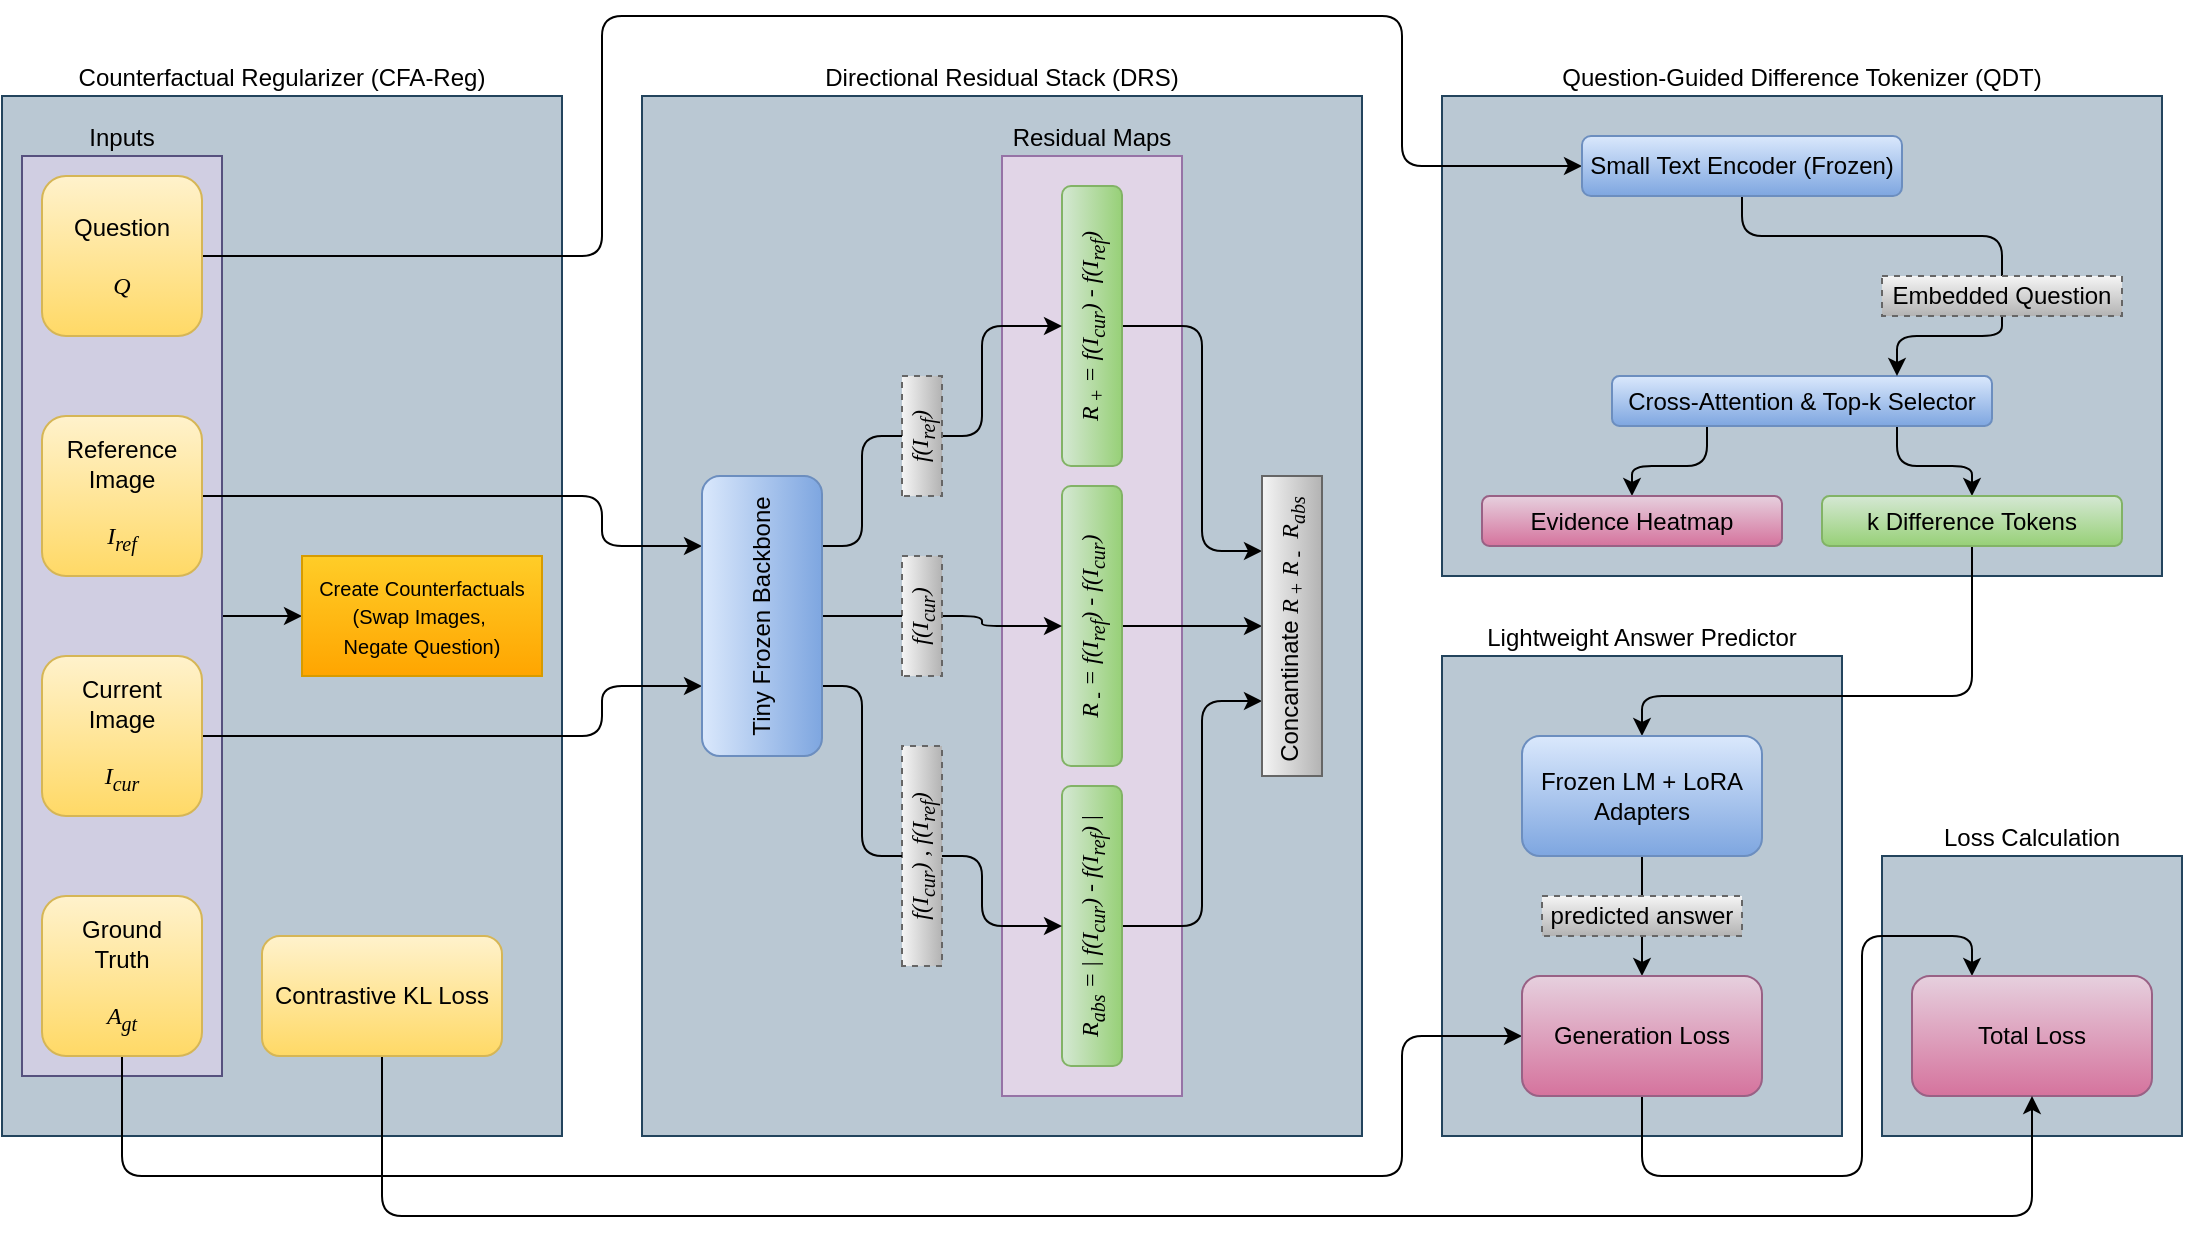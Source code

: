 <mxfile version="27.0.9">
  <diagram name="Page-1" id="IhhaLBLQSBjwVbS7s0RT">
    <mxGraphModel dx="1426" dy="859" grid="1" gridSize="10" guides="1" tooltips="1" connect="1" arrows="1" fold="1" page="1" pageScale="1" pageWidth="850" pageHeight="1100" math="0" shadow="0">
      <root>
        <mxCell id="0" />
        <mxCell id="1" parent="0" />
        <mxCell id="1LchieLg5e5cuJbHelYH-35" value="Question-Guided Difference Tokenizer (QDT)" style="rounded=0;whiteSpace=wrap;html=1;labelPosition=center;verticalLabelPosition=top;align=center;verticalAlign=bottom;fillColor=#bac8d3;strokeColor=#23445d;" parent="1" vertex="1">
          <mxGeometry x="720" y="80" width="360" height="240" as="geometry" />
        </mxCell>
        <mxCell id="1LchieLg5e5cuJbHelYH-63" value="Loss Calculation" style="rounded=0;whiteSpace=wrap;html=1;labelPosition=center;verticalLabelPosition=top;align=center;verticalAlign=bottom;fillColor=#bac8d3;strokeColor=#23445d;" parent="1" vertex="1">
          <mxGeometry x="940" y="460" width="150" height="140" as="geometry" />
        </mxCell>
        <mxCell id="1LchieLg5e5cuJbHelYH-59" value="Lightweight Answer Predictor" style="rounded=0;whiteSpace=wrap;html=1;labelPosition=center;verticalLabelPosition=top;align=center;verticalAlign=bottom;fillColor=#bac8d3;strokeColor=#23445d;" parent="1" vertex="1">
          <mxGeometry x="720" y="360" width="200" height="240" as="geometry" />
        </mxCell>
        <mxCell id="1LchieLg5e5cuJbHelYH-15" value="Directional Residual Stack (DRS)" style="rounded=0;whiteSpace=wrap;html=1;labelPosition=center;verticalLabelPosition=top;align=center;verticalAlign=bottom;fillColor=#bac8d3;strokeColor=#23445d;" parent="1" vertex="1">
          <mxGeometry x="320" y="80" width="360" height="520" as="geometry" />
        </mxCell>
        <mxCell id="1LchieLg5e5cuJbHelYH-29" value="Residual Maps" style="rounded=0;whiteSpace=wrap;html=1;labelPosition=center;verticalLabelPosition=top;align=center;verticalAlign=bottom;fillColor=#e1d5e7;strokeColor=#9673a6;" parent="1" vertex="1">
          <mxGeometry x="500" y="110" width="90" height="470" as="geometry" />
        </mxCell>
        <mxCell id="1LchieLg5e5cuJbHelYH-14" value="Counterfactual Regularizer (CFA-Reg)" style="rounded=0;whiteSpace=wrap;html=1;labelPosition=center;verticalLabelPosition=top;align=center;verticalAlign=bottom;fillColor=#bac8d3;strokeColor=#23445d;" parent="1" vertex="1">
          <mxGeometry y="80" width="280" height="520" as="geometry" />
        </mxCell>
        <mxCell id="1LchieLg5e5cuJbHelYH-11" style="edgeStyle=orthogonalEdgeStyle;rounded=0;orthogonalLoop=1;jettySize=auto;html=1;entryX=0;entryY=0.5;entryDx=0;entryDy=0;exitX=1;exitY=0.5;exitDx=0;exitDy=0;" parent="1" source="1LchieLg5e5cuJbHelYH-1" target="1LchieLg5e5cuJbHelYH-8" edge="1">
          <mxGeometry relative="1" as="geometry">
            <mxPoint x="280" y="380" as="sourcePoint" />
          </mxGeometry>
        </mxCell>
        <mxCell id="1LchieLg5e5cuJbHelYH-1" value="Inputs" style="rounded=0;whiteSpace=wrap;html=1;labelPosition=center;verticalLabelPosition=top;align=center;verticalAlign=bottom;fillColor=#d0cee2;strokeColor=#56517e;" parent="1" vertex="1">
          <mxGeometry x="10" y="110" width="100" height="460" as="geometry" />
        </mxCell>
        <mxCell id="1LchieLg5e5cuJbHelYH-72" style="edgeStyle=orthogonalEdgeStyle;rounded=1;orthogonalLoop=1;jettySize=auto;html=1;exitX=1;exitY=0.5;exitDx=0;exitDy=0;entryX=0;entryY=0.5;entryDx=0;entryDy=0;curved=0;" parent="1" source="1LchieLg5e5cuJbHelYH-4" target="1LchieLg5e5cuJbHelYH-40" edge="1">
          <mxGeometry relative="1" as="geometry">
            <Array as="points">
              <mxPoint x="300" y="160" />
              <mxPoint x="300" y="40" />
              <mxPoint x="700" y="40" />
              <mxPoint x="700" y="115" />
            </Array>
          </mxGeometry>
        </mxCell>
        <mxCell id="1LchieLg5e5cuJbHelYH-4" value="Question&lt;div&gt;&lt;br&gt;&lt;/div&gt;&lt;div&gt;&lt;font face=&quot;Cambria&quot;&gt;&lt;i&gt;Q&lt;/i&gt;&lt;/font&gt;&lt;/div&gt;" style="rounded=1;whiteSpace=wrap;html=1;fillColor=#fff2cc;gradientColor=#ffd966;strokeColor=#d6b656;" parent="1" vertex="1">
          <mxGeometry x="20" y="120" width="80" height="80" as="geometry" />
        </mxCell>
        <mxCell id="1LchieLg5e5cuJbHelYH-53" style="edgeStyle=orthogonalEdgeStyle;rounded=1;orthogonalLoop=1;jettySize=auto;html=1;exitX=1;exitY=0.5;exitDx=0;exitDy=0;entryX=0.75;entryY=0;entryDx=0;entryDy=0;curved=0;" parent="1" source="1LchieLg5e5cuJbHelYH-5" target="1LchieLg5e5cuJbHelYH-52" edge="1">
          <mxGeometry relative="1" as="geometry">
            <Array as="points">
              <mxPoint x="300" y="280" />
              <mxPoint x="300" y="305" />
            </Array>
          </mxGeometry>
        </mxCell>
        <mxCell id="1LchieLg5e5cuJbHelYH-5" value="Reference&lt;div&gt;Image&lt;/div&gt;&lt;div&gt;&lt;br&gt;&lt;/div&gt;&lt;div&gt;&lt;font face=&quot;Cambria&quot;&gt;&lt;i&gt;I&lt;sub&gt;ref&lt;/sub&gt;&lt;/i&gt;&lt;/font&gt;&lt;/div&gt;" style="rounded=1;whiteSpace=wrap;html=1;fillColor=#fff2cc;gradientColor=#ffd966;strokeColor=#d6b656;" parent="1" vertex="1">
          <mxGeometry x="20" y="240" width="80" height="80" as="geometry" />
        </mxCell>
        <mxCell id="1LchieLg5e5cuJbHelYH-54" style="edgeStyle=orthogonalEdgeStyle;rounded=1;orthogonalLoop=1;jettySize=auto;html=1;exitX=1;exitY=0.5;exitDx=0;exitDy=0;entryX=0.25;entryY=0;entryDx=0;entryDy=0;curved=0;" parent="1" source="1LchieLg5e5cuJbHelYH-6" target="1LchieLg5e5cuJbHelYH-52" edge="1">
          <mxGeometry relative="1" as="geometry">
            <Array as="points">
              <mxPoint x="300" y="400" />
              <mxPoint x="300" y="375" />
            </Array>
          </mxGeometry>
        </mxCell>
        <mxCell id="1LchieLg5e5cuJbHelYH-6" value="Current&lt;br&gt;&lt;div&gt;Image&lt;/div&gt;&lt;div&gt;&lt;br&gt;&lt;/div&gt;&lt;div&gt;&lt;font face=&quot;Cambria&quot;&gt;&lt;i&gt;I&lt;sub style=&quot;&quot;&gt;&lt;font style=&quot;&quot;&gt;cur&lt;/font&gt;&lt;/sub&gt;&lt;/i&gt;&lt;/font&gt;&lt;/div&gt;" style="rounded=1;whiteSpace=wrap;html=1;fillColor=#fff2cc;gradientColor=#ffd966;strokeColor=#d6b656;" parent="1" vertex="1">
          <mxGeometry x="20" y="360" width="80" height="80" as="geometry" />
        </mxCell>
        <mxCell id="1LchieLg5e5cuJbHelYH-71" style="edgeStyle=orthogonalEdgeStyle;rounded=1;orthogonalLoop=1;jettySize=auto;html=1;exitX=0.5;exitY=1;exitDx=0;exitDy=0;entryX=0;entryY=0.5;entryDx=0;entryDy=0;curved=0;" parent="1" source="1LchieLg5e5cuJbHelYH-7" target="1LchieLg5e5cuJbHelYH-62" edge="1">
          <mxGeometry relative="1" as="geometry">
            <Array as="points">
              <mxPoint x="60" y="620" />
              <mxPoint x="700" y="620" />
              <mxPoint x="700" y="550" />
            </Array>
          </mxGeometry>
        </mxCell>
        <mxCell id="1LchieLg5e5cuJbHelYH-7" value="Ground&lt;div&gt;Truth&lt;br&gt;&lt;div&gt;&lt;br&gt;&lt;/div&gt;&lt;div&gt;&lt;i&gt;&lt;font face=&quot;Cambria&quot;&gt;A&lt;sub&gt;gt&lt;/sub&gt;&lt;/font&gt;&lt;/i&gt;&lt;/div&gt;&lt;/div&gt;" style="rounded=1;whiteSpace=wrap;html=1;fillColor=#fff2cc;gradientColor=#ffd966;strokeColor=#d6b656;" parent="1" vertex="1">
          <mxGeometry x="20" y="480" width="80" height="80" as="geometry" />
        </mxCell>
        <mxCell id="1LchieLg5e5cuJbHelYH-8" value="&lt;font style=&quot;font-size: 10px;&quot;&gt;Create Counterfactuals&lt;/font&gt;&lt;div&gt;&lt;font style=&quot;font-size: 10px;&quot;&gt;(Swap Images,&amp;nbsp;&lt;/font&gt;&lt;/div&gt;&lt;div&gt;&lt;font style=&quot;font-size: 10px;&quot;&gt;Negate Question)&lt;/font&gt;&lt;/div&gt;" style="rounded=0;whiteSpace=wrap;html=1;fillColor=#ffcd28;fillStyle=auto;gradientColor=#ffa500;strokeColor=#d79b00;" parent="1" vertex="1">
          <mxGeometry x="150" y="310" width="120" height="60" as="geometry" />
        </mxCell>
        <mxCell id="1LchieLg5e5cuJbHelYH-33" style="edgeStyle=orthogonalEdgeStyle;rounded=1;orthogonalLoop=1;jettySize=auto;html=1;exitX=0.5;exitY=1;exitDx=0;exitDy=0;entryX=0.25;entryY=0;entryDx=0;entryDy=0;curved=0;" parent="1" source="1LchieLg5e5cuJbHelYH-19" target="1LchieLg5e5cuJbHelYH-22" edge="1">
          <mxGeometry relative="1" as="geometry">
            <Array as="points">
              <mxPoint x="600" y="495" />
              <mxPoint x="600" y="383" />
            </Array>
          </mxGeometry>
        </mxCell>
        <mxCell id="1LchieLg5e5cuJbHelYH-19" value="&lt;font face=&quot;Cambria&quot;&gt;&lt;i&gt;R&lt;sub&gt;abs&lt;/sub&gt;&amp;nbsp;= &lt;/i&gt;|&lt;i&gt; f(I&lt;sub&gt;cur&lt;/sub&gt;) - f(I&lt;sub&gt;ref&lt;/sub&gt;) &lt;/i&gt;|&lt;/font&gt;" style="rounded=1;whiteSpace=wrap;html=1;rotation=-90;fillColor=#d5e8d4;gradientColor=#97d077;strokeColor=#82b366;" parent="1" vertex="1">
          <mxGeometry x="475" y="480" width="140" height="30" as="geometry" />
        </mxCell>
        <mxCell id="1LchieLg5e5cuJbHelYH-32" style="edgeStyle=orthogonalEdgeStyle;rounded=0;orthogonalLoop=1;jettySize=auto;html=1;exitX=0.5;exitY=1;exitDx=0;exitDy=0;entryX=0.5;entryY=0;entryDx=0;entryDy=0;" parent="1" source="1LchieLg5e5cuJbHelYH-20" target="1LchieLg5e5cuJbHelYH-22" edge="1">
          <mxGeometry relative="1" as="geometry" />
        </mxCell>
        <mxCell id="1LchieLg5e5cuJbHelYH-20" value="&lt;i&gt;&lt;font face=&quot;Cambria&quot;&gt;R&lt;sub style=&quot;&quot;&gt;&lt;span style=&quot;font-size: 8.333px;&quot;&gt;&amp;nbsp;&lt;/span&gt;&lt;font&gt;-&lt;/font&gt;&lt;/sub&gt;&amp;nbsp;= f(I&lt;sub&gt;ref&lt;/sub&gt;) - f(I&lt;sub&gt;cur&lt;/sub&gt;)&lt;/font&gt;&lt;/i&gt;" style="rounded=1;whiteSpace=wrap;html=1;rotation=-90;fillColor=#d5e8d4;gradientColor=#97d077;strokeColor=#82b366;" parent="1" vertex="1">
          <mxGeometry x="475" y="330" width="140" height="30" as="geometry" />
        </mxCell>
        <mxCell id="1LchieLg5e5cuJbHelYH-31" style="edgeStyle=orthogonalEdgeStyle;rounded=1;orthogonalLoop=1;jettySize=auto;html=1;exitX=0.5;exitY=1;exitDx=0;exitDy=0;entryX=0.75;entryY=0;entryDx=0;entryDy=0;curved=0;" parent="1" source="1LchieLg5e5cuJbHelYH-21" target="1LchieLg5e5cuJbHelYH-22" edge="1">
          <mxGeometry relative="1" as="geometry">
            <Array as="points">
              <mxPoint x="600" y="195" />
              <mxPoint x="600" y="308" />
            </Array>
          </mxGeometry>
        </mxCell>
        <mxCell id="1LchieLg5e5cuJbHelYH-21" value="&lt;i&gt;&lt;font face=&quot;Cambria&quot;&gt;R&lt;sub style=&quot;&quot;&gt;&lt;span style=&quot;font-size: 8.333px;&quot;&gt;&amp;nbsp;&lt;/span&gt;&lt;font&gt;+&lt;/font&gt;&lt;/sub&gt;&amp;nbsp;= f(I&lt;sub&gt;cur&lt;/sub&gt;) - f(I&lt;sub&gt;ref&lt;/sub&gt;)&lt;/font&gt;&lt;/i&gt;" style="rounded=1;whiteSpace=wrap;html=1;rotation=-90;fillColor=#d5e8d4;gradientColor=#97d077;strokeColor=#82b366;" parent="1" vertex="1">
          <mxGeometry x="475" y="180" width="140" height="30" as="geometry" />
        </mxCell>
        <mxCell id="1LchieLg5e5cuJbHelYH-22" value="Concantinate &lt;font face=&quot;Cambria&quot;&gt;&lt;i&gt;R&lt;sub style=&quot;&quot;&gt;&lt;font style=&quot;font-size: 6.944px;&quot;&gt;&amp;nbsp;&lt;/font&gt;&lt;font&gt;+&lt;/font&gt;&lt;/sub&gt;&amp;nbsp;R&lt;sub style=&quot;&quot;&gt;&lt;font style=&quot;font-size: 8px;&quot;&gt;&amp;nbsp;&lt;/font&gt;&lt;font&gt;-&lt;/font&gt;&lt;/sub&gt;&amp;nbsp;&amp;nbsp;R&lt;sub&gt;abs&lt;/sub&gt;&amp;nbsp;&lt;/i&gt;&lt;/font&gt;" style="rounded=0;whiteSpace=wrap;html=1;rotation=-90;fillColor=#f5f5f5;gradientColor=#b3b3b3;strokeColor=#666666;" parent="1" vertex="1">
          <mxGeometry x="570" y="330" width="150" height="30" as="geometry" />
        </mxCell>
        <mxCell id="1LchieLg5e5cuJbHelYH-38" style="edgeStyle=orthogonalEdgeStyle;rounded=1;orthogonalLoop=1;jettySize=auto;html=1;exitX=0.5;exitY=1;exitDx=0;exitDy=0;entryX=0.5;entryY=0;entryDx=0;entryDy=0;curved=0;" parent="1" source="1LchieLg5e5cuJbHelYH-23" target="1LchieLg5e5cuJbHelYH-19" edge="1">
          <mxGeometry relative="1" as="geometry">
            <Array as="points">
              <mxPoint x="490" y="460" />
              <mxPoint x="490" y="495" />
            </Array>
          </mxGeometry>
        </mxCell>
        <mxCell id="1LchieLg5e5cuJbHelYH-23" value="&lt;font face=&quot;Cambria&quot;&gt;&lt;i&gt;f(I&lt;sub&gt;cur&lt;/sub&gt;) , f(I&lt;sub&gt;ref&lt;/sub&gt;)&lt;/i&gt;&lt;/font&gt;" style="rounded=0;whiteSpace=wrap;html=1;dashed=1;rotation=-90;fillColor=#f5f5f5;gradientColor=#b3b3b3;strokeColor=#666666;" parent="1" vertex="1">
          <mxGeometry x="405" y="450" width="110" height="20" as="geometry" />
        </mxCell>
        <mxCell id="1LchieLg5e5cuJbHelYH-36" style="edgeStyle=orthogonalEdgeStyle;rounded=1;orthogonalLoop=1;jettySize=auto;html=1;exitX=0.5;exitY=1;exitDx=0;exitDy=0;entryX=0.5;entryY=0;entryDx=0;entryDy=0;curved=0;" parent="1" source="1LchieLg5e5cuJbHelYH-24" target="1LchieLg5e5cuJbHelYH-21" edge="1">
          <mxGeometry relative="1" as="geometry">
            <Array as="points">
              <mxPoint x="490" y="250" />
              <mxPoint x="490" y="195" />
            </Array>
          </mxGeometry>
        </mxCell>
        <mxCell id="1LchieLg5e5cuJbHelYH-24" value="&lt;font face=&quot;Cambria&quot;&gt;&lt;i&gt;f(I&lt;sub&gt;ref&lt;/sub&gt;)&lt;/i&gt;&lt;/font&gt;" style="rounded=0;whiteSpace=wrap;html=1;dashed=1;rotation=-90;fillColor=#f5f5f5;gradientColor=#b3b3b3;strokeColor=#666666;" parent="1" vertex="1">
          <mxGeometry x="430" y="240" width="60" height="20" as="geometry" />
        </mxCell>
        <mxCell id="1LchieLg5e5cuJbHelYH-37" style="edgeStyle=orthogonalEdgeStyle;rounded=1;orthogonalLoop=1;jettySize=auto;html=1;exitX=0.5;exitY=1;exitDx=0;exitDy=0;entryX=0.5;entryY=0;entryDx=0;entryDy=0;curved=0;" parent="1" source="1LchieLg5e5cuJbHelYH-25" target="1LchieLg5e5cuJbHelYH-20" edge="1">
          <mxGeometry relative="1" as="geometry">
            <Array as="points">
              <mxPoint x="490" y="340" />
              <mxPoint x="490" y="345" />
            </Array>
          </mxGeometry>
        </mxCell>
        <mxCell id="1LchieLg5e5cuJbHelYH-25" value="&lt;font face=&quot;Cambria&quot;&gt;&lt;i&gt;f(I&lt;sub&gt;cur&lt;/sub&gt;)&lt;/i&gt;&lt;/font&gt;" style="rounded=0;whiteSpace=wrap;html=1;dashed=1;rotation=-90;fillColor=#f5f5f5;gradientColor=#b3b3b3;strokeColor=#666666;" parent="1" vertex="1">
          <mxGeometry x="430" y="330" width="60" height="20" as="geometry" />
        </mxCell>
        <mxCell id="1LchieLg5e5cuJbHelYH-44" style="edgeStyle=orthogonalEdgeStyle;rounded=1;orthogonalLoop=1;jettySize=auto;html=1;exitX=0.5;exitY=1;exitDx=0;exitDy=0;entryX=0.5;entryY=0;entryDx=0;entryDy=0;endArrow=none;startFill=0;curved=0;" parent="1" source="1LchieLg5e5cuJbHelYH-40" target="1LchieLg5e5cuJbHelYH-43" edge="1">
          <mxGeometry relative="1" as="geometry" />
        </mxCell>
        <mxCell id="1LchieLg5e5cuJbHelYH-40" value="Small Text Encoder (Frozen)" style="rounded=1;whiteSpace=wrap;html=1;rotation=0;fillColor=#dae8fc;gradientColor=#7ea6e0;strokeColor=#6c8ebf;" parent="1" vertex="1">
          <mxGeometry x="790" y="100" width="160" height="30" as="geometry" />
        </mxCell>
        <mxCell id="1LchieLg5e5cuJbHelYH-50" style="edgeStyle=orthogonalEdgeStyle;rounded=1;orthogonalLoop=1;jettySize=auto;html=1;exitX=0.25;exitY=1;exitDx=0;exitDy=0;entryX=0.5;entryY=0;entryDx=0;entryDy=0;curved=0;" parent="1" source="1LchieLg5e5cuJbHelYH-42" target="1LchieLg5e5cuJbHelYH-46" edge="1">
          <mxGeometry relative="1" as="geometry" />
        </mxCell>
        <mxCell id="1LchieLg5e5cuJbHelYH-51" style="edgeStyle=orthogonalEdgeStyle;rounded=1;orthogonalLoop=1;jettySize=auto;html=1;exitX=0.75;exitY=1;exitDx=0;exitDy=0;entryX=0.5;entryY=0;entryDx=0;entryDy=0;curved=0;" parent="1" source="1LchieLg5e5cuJbHelYH-42" target="1LchieLg5e5cuJbHelYH-49" edge="1">
          <mxGeometry relative="1" as="geometry" />
        </mxCell>
        <mxCell id="1LchieLg5e5cuJbHelYH-42" value="Cross-Attention &amp;amp; Top-k Selector" style="rounded=1;whiteSpace=wrap;html=1;rotation=0;fillColor=#dae8fc;gradientColor=#7ea6e0;strokeColor=#6c8ebf;" parent="1" vertex="1">
          <mxGeometry x="805" y="220" width="190" height="25" as="geometry" />
        </mxCell>
        <mxCell id="1LchieLg5e5cuJbHelYH-48" style="edgeStyle=orthogonalEdgeStyle;rounded=1;orthogonalLoop=1;jettySize=auto;html=1;exitX=0.5;exitY=1;exitDx=0;exitDy=0;entryX=0.75;entryY=0;entryDx=0;entryDy=0;curved=0;" parent="1" source="1LchieLg5e5cuJbHelYH-43" target="1LchieLg5e5cuJbHelYH-42" edge="1">
          <mxGeometry relative="1" as="geometry">
            <Array as="points">
              <mxPoint x="1000" y="200" />
              <mxPoint x="948" y="200" />
            </Array>
          </mxGeometry>
        </mxCell>
        <mxCell id="1LchieLg5e5cuJbHelYH-43" value="&lt;font style=&quot;&quot; face=&quot;Helvetica&quot;&gt;Embedded Question&lt;/font&gt;" style="rounded=0;whiteSpace=wrap;html=1;dashed=1;rotation=0;fillColor=#f5f5f5;gradientColor=#b3b3b3;strokeColor=#666666;" parent="1" vertex="1">
          <mxGeometry x="940" y="170" width="120" height="20" as="geometry" />
        </mxCell>
        <mxCell id="1LchieLg5e5cuJbHelYH-46" value="Evidence Heatmap" style="rounded=1;whiteSpace=wrap;html=1;rotation=0;fillColor=#e6d0de;gradientColor=#d5739d;strokeColor=#996185;" parent="1" vertex="1">
          <mxGeometry x="740" y="280" width="150" height="25" as="geometry" />
        </mxCell>
        <mxCell id="1LchieLg5e5cuJbHelYH-66" style="edgeStyle=orthogonalEdgeStyle;rounded=1;orthogonalLoop=1;jettySize=auto;html=1;exitX=0.5;exitY=1;exitDx=0;exitDy=0;curved=0;" parent="1" source="1LchieLg5e5cuJbHelYH-49" target="1LchieLg5e5cuJbHelYH-60" edge="1">
          <mxGeometry relative="1" as="geometry">
            <Array as="points">
              <mxPoint x="985" y="380" />
              <mxPoint x="820" y="380" />
            </Array>
          </mxGeometry>
        </mxCell>
        <mxCell id="1LchieLg5e5cuJbHelYH-49" value="k Difference Tokens" style="rounded=1;whiteSpace=wrap;html=1;rotation=0;fillColor=#d5e8d4;gradientColor=#97d077;strokeColor=#82b366;" parent="1" vertex="1">
          <mxGeometry x="910" y="280" width="150" height="25" as="geometry" />
        </mxCell>
        <mxCell id="1LchieLg5e5cuJbHelYH-55" style="edgeStyle=orthogonalEdgeStyle;rounded=1;orthogonalLoop=1;jettySize=auto;html=1;exitX=0.75;exitY=1;exitDx=0;exitDy=0;entryX=0.5;entryY=0;entryDx=0;entryDy=0;endArrow=none;startFill=0;curved=0;" parent="1" source="1LchieLg5e5cuJbHelYH-52" target="1LchieLg5e5cuJbHelYH-24" edge="1">
          <mxGeometry relative="1" as="geometry" />
        </mxCell>
        <mxCell id="1LchieLg5e5cuJbHelYH-56" style="edgeStyle=orthogonalEdgeStyle;rounded=1;orthogonalLoop=1;jettySize=auto;html=1;exitX=0.5;exitY=1;exitDx=0;exitDy=0;entryX=0.5;entryY=0;entryDx=0;entryDy=0;endArrow=none;startFill=0;curved=0;" parent="1" source="1LchieLg5e5cuJbHelYH-52" target="1LchieLg5e5cuJbHelYH-25" edge="1">
          <mxGeometry relative="1" as="geometry" />
        </mxCell>
        <mxCell id="1LchieLg5e5cuJbHelYH-57" style="edgeStyle=orthogonalEdgeStyle;rounded=1;orthogonalLoop=1;jettySize=auto;html=1;exitX=0.25;exitY=1;exitDx=0;exitDy=0;entryX=0.5;entryY=0;entryDx=0;entryDy=0;endArrow=none;startFill=0;curved=0;" parent="1" source="1LchieLg5e5cuJbHelYH-52" target="1LchieLg5e5cuJbHelYH-23" edge="1">
          <mxGeometry relative="1" as="geometry" />
        </mxCell>
        <mxCell id="1LchieLg5e5cuJbHelYH-52" value="Tiny Frozen Backbone" style="rounded=1;whiteSpace=wrap;html=1;rotation=-90;fillColor=#dae8fc;gradientColor=#7ea6e0;strokeColor=#6c8ebf;" parent="1" vertex="1">
          <mxGeometry x="310" y="310" width="140" height="60" as="geometry" />
        </mxCell>
        <mxCell id="1LchieLg5e5cuJbHelYH-69" style="edgeStyle=orthogonalEdgeStyle;rounded=0;orthogonalLoop=1;jettySize=auto;html=1;exitX=0.5;exitY=1;exitDx=0;exitDy=0;entryX=0.5;entryY=0;entryDx=0;entryDy=0;endArrow=none;startFill=0;" parent="1" source="1LchieLg5e5cuJbHelYH-60" target="1LchieLg5e5cuJbHelYH-61" edge="1">
          <mxGeometry relative="1" as="geometry" />
        </mxCell>
        <mxCell id="1LchieLg5e5cuJbHelYH-60" value="Frozen LM + LoRA Adapters" style="rounded=1;whiteSpace=wrap;html=1;fillColor=#dae8fc;gradientColor=#7ea6e0;strokeColor=#6c8ebf;" parent="1" vertex="1">
          <mxGeometry x="760" y="400" width="120" height="60" as="geometry" />
        </mxCell>
        <mxCell id="1LchieLg5e5cuJbHelYH-68" style="edgeStyle=orthogonalEdgeStyle;rounded=0;orthogonalLoop=1;jettySize=auto;html=1;exitX=0.5;exitY=1;exitDx=0;exitDy=0;entryX=0.5;entryY=0;entryDx=0;entryDy=0;" parent="1" source="1LchieLg5e5cuJbHelYH-61" target="1LchieLg5e5cuJbHelYH-62" edge="1">
          <mxGeometry relative="1" as="geometry" />
        </mxCell>
        <mxCell id="1LchieLg5e5cuJbHelYH-61" value="predicted answer" style="rounded=0;whiteSpace=wrap;html=1;dashed=1;fillColor=#f5f5f5;gradientColor=#b3b3b3;strokeColor=#666666;" parent="1" vertex="1">
          <mxGeometry x="770" y="480" width="100" height="20" as="geometry" />
        </mxCell>
        <mxCell id="1LchieLg5e5cuJbHelYH-70" style="edgeStyle=orthogonalEdgeStyle;rounded=1;orthogonalLoop=1;jettySize=auto;html=1;exitX=0.5;exitY=1;exitDx=0;exitDy=0;entryX=0.25;entryY=0;entryDx=0;entryDy=0;curved=0;" parent="1" source="1LchieLg5e5cuJbHelYH-62" target="1LchieLg5e5cuJbHelYH-64" edge="1">
          <mxGeometry relative="1" as="geometry">
            <Array as="points">
              <mxPoint x="820" y="620" />
              <mxPoint x="930" y="620" />
              <mxPoint x="930" y="500" />
              <mxPoint x="985" y="500" />
            </Array>
          </mxGeometry>
        </mxCell>
        <mxCell id="1LchieLg5e5cuJbHelYH-62" value="Generation Loss" style="rounded=1;whiteSpace=wrap;html=1;fillColor=#e6d0de;gradientColor=#d5739d;strokeColor=#996185;" parent="1" vertex="1">
          <mxGeometry x="760" y="520" width="120" height="60" as="geometry" />
        </mxCell>
        <mxCell id="1LchieLg5e5cuJbHelYH-64" value="Total Loss" style="rounded=1;whiteSpace=wrap;html=1;fillColor=#e6d0de;gradientColor=#d5739d;strokeColor=#996185;" parent="1" vertex="1">
          <mxGeometry x="955" y="520" width="120" height="60" as="geometry" />
        </mxCell>
        <mxCell id="eK5LEbHF7djAjE8bdfUn-3" style="edgeStyle=orthogonalEdgeStyle;rounded=1;orthogonalLoop=1;jettySize=auto;html=1;exitX=0.5;exitY=1;exitDx=0;exitDy=0;entryX=0.5;entryY=1;entryDx=0;entryDy=0;curved=0;" parent="1" source="eK5LEbHF7djAjE8bdfUn-2" target="1LchieLg5e5cuJbHelYH-64" edge="1">
          <mxGeometry relative="1" as="geometry">
            <Array as="points">
              <mxPoint x="190" y="640" />
              <mxPoint x="1015" y="640" />
            </Array>
          </mxGeometry>
        </mxCell>
        <mxCell id="eK5LEbHF7djAjE8bdfUn-2" value="Contrastive KL Loss" style="rounded=1;whiteSpace=wrap;html=1;fillColor=#fff2cc;gradientColor=#ffd966;strokeColor=#d6b656;" parent="1" vertex="1">
          <mxGeometry x="130" y="500" width="120" height="60" as="geometry" />
        </mxCell>
      </root>
    </mxGraphModel>
  </diagram>
</mxfile>
